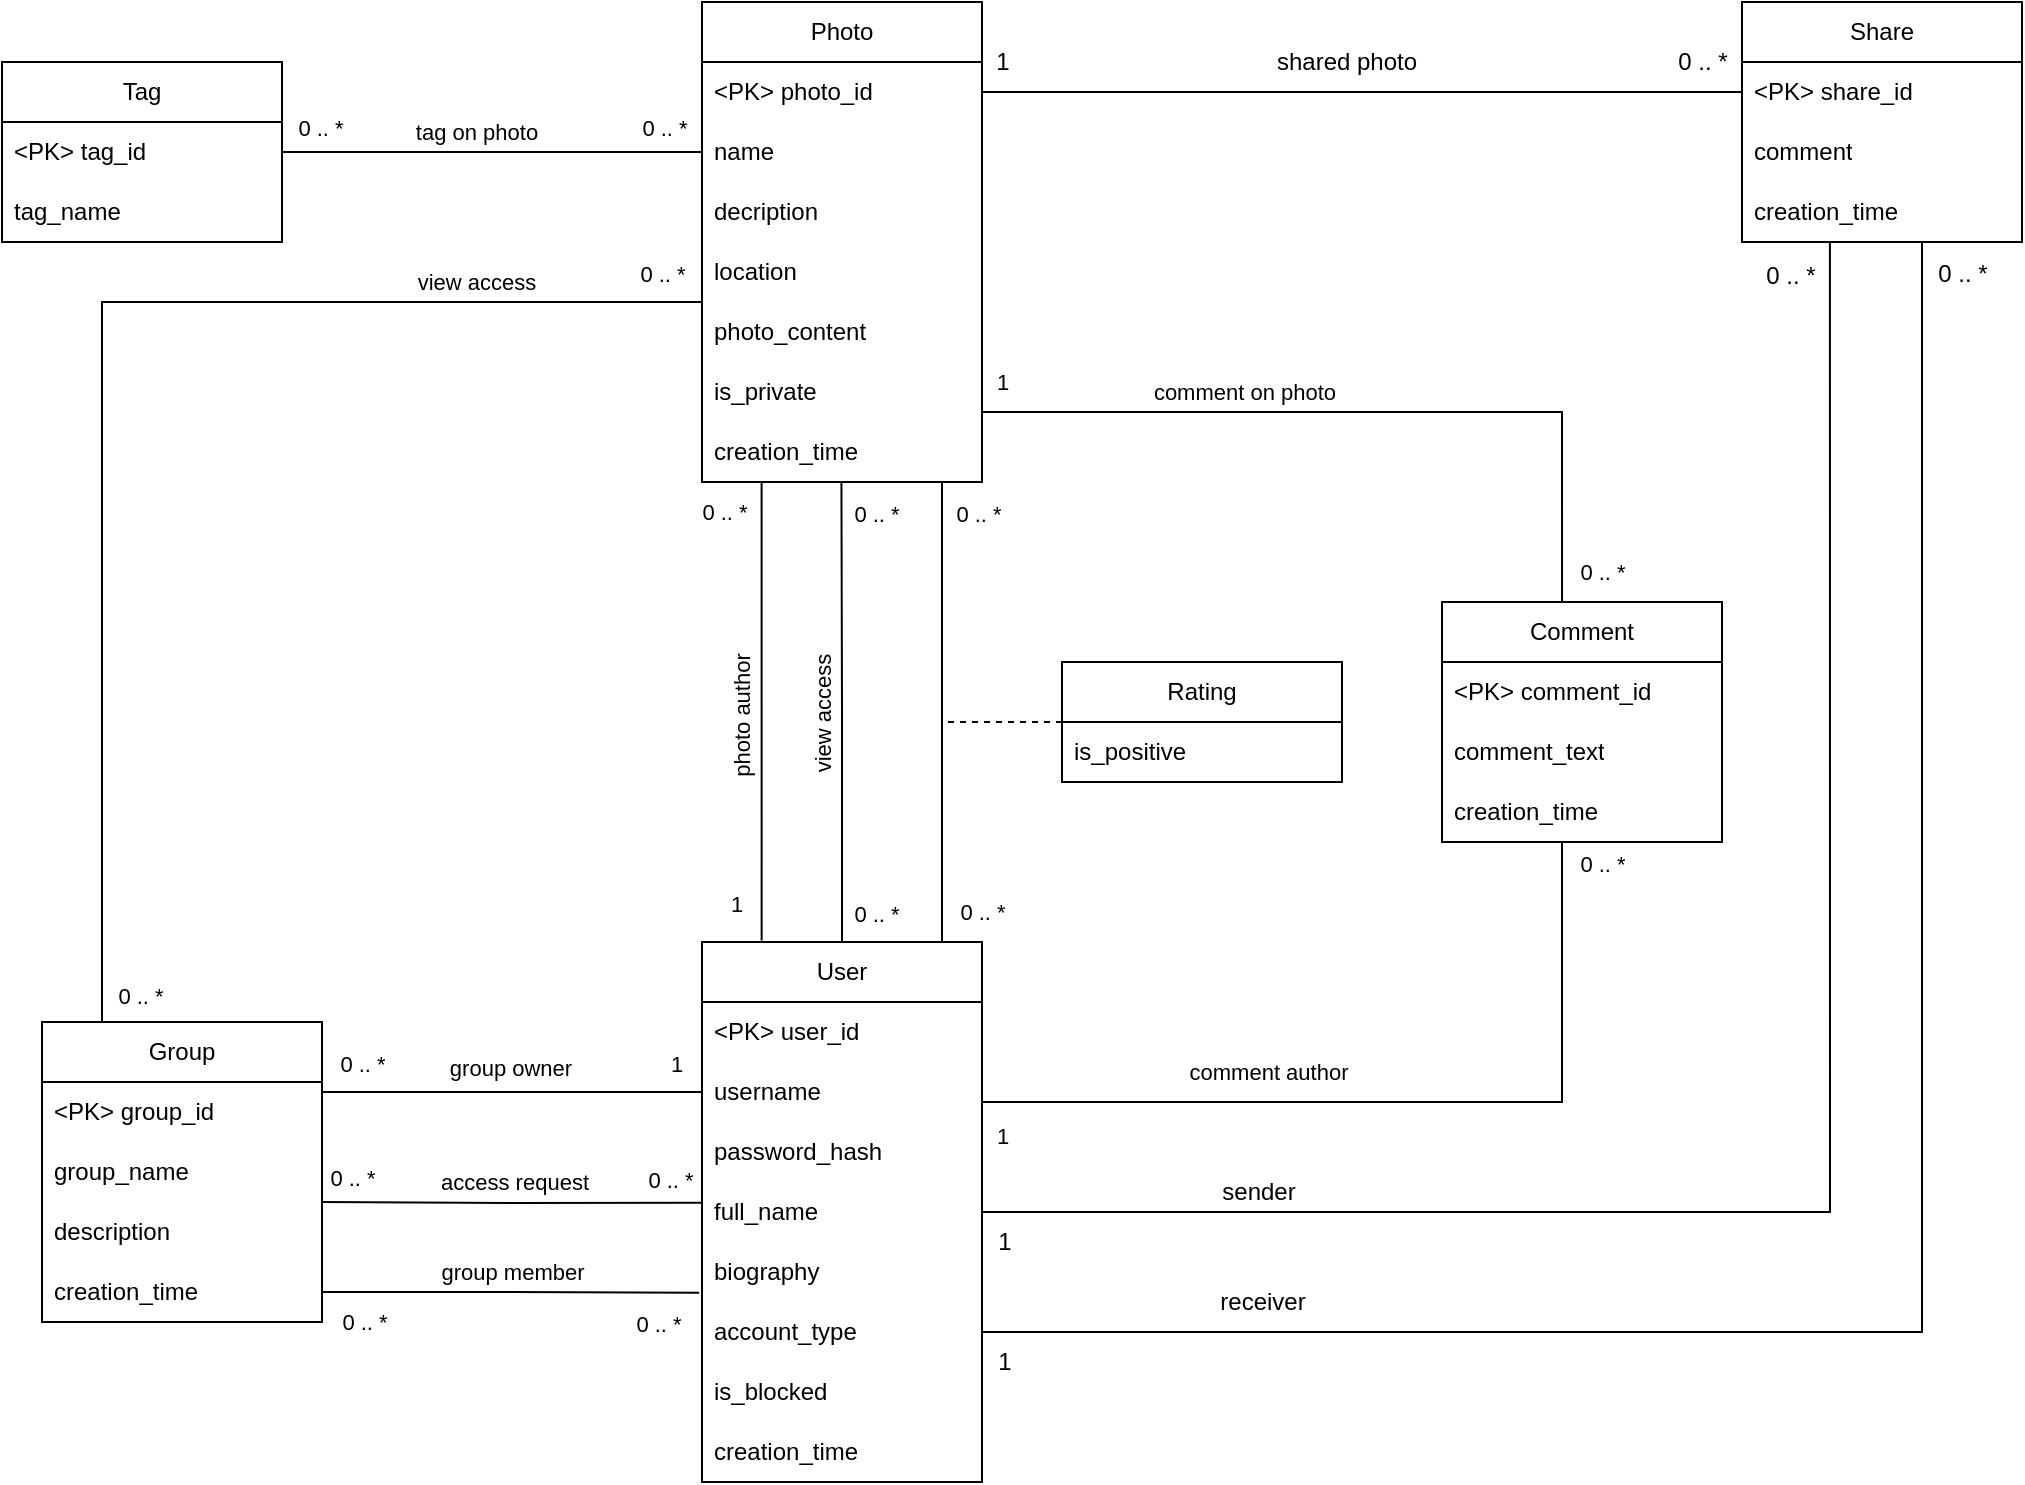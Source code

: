 <mxfile version="24.8.8">
  <diagram name="Page-1" id="BzU-QxzbfAzBX1v63GVS">
    <mxGraphModel dx="841" dy="398" grid="1" gridSize="10" guides="1" tooltips="1" connect="1" arrows="1" fold="1" page="0" pageScale="1" pageWidth="850" pageHeight="1100" math="0" shadow="0">
      <root>
        <mxCell id="0" />
        <mxCell id="1" parent="0" />
        <mxCell id="NRuKNWr_bXtEdtys7Bk1-62" style="edgeStyle=orthogonalEdgeStyle;rounded=0;orthogonalLoop=1;jettySize=auto;html=1;entryX=0.5;entryY=0;entryDx=0;entryDy=0;endArrow=none;endFill=0;" parent="1" source="NRuKNWr_bXtEdtys7Bk1-12" target="NRuKNWr_bXtEdtys7Bk1-43" edge="1">
          <mxGeometry relative="1" as="geometry">
            <Array as="points">
              <mxPoint x="650" y="710" />
            </Array>
          </mxGeometry>
        </mxCell>
        <mxCell id="NRuKNWr_bXtEdtys7Bk1-66" value="0 .. *" style="edgeLabel;html=1;align=center;verticalAlign=middle;resizable=0;points=[];" parent="NRuKNWr_bXtEdtys7Bk1-62" vertex="1" connectable="0">
          <mxGeometry x="-0.852" relative="1" as="geometry">
            <mxPoint x="18" y="-5" as="offset" />
          </mxGeometry>
        </mxCell>
        <mxCell id="NRuKNWr_bXtEdtys7Bk1-67" value="0 .. *" style="edgeLabel;html=1;align=center;verticalAlign=middle;resizable=0;points=[];" parent="NRuKNWr_bXtEdtys7Bk1-62" vertex="1" connectable="0">
          <mxGeometry x="0.858" relative="1" as="geometry">
            <mxPoint x="50" y="-15" as="offset" />
          </mxGeometry>
        </mxCell>
        <mxCell id="NRuKNWr_bXtEdtys7Bk1-12" value="Photo" style="swimlane;fontStyle=0;childLayout=stackLayout;horizontal=1;startSize=30;horizontalStack=0;resizeParent=1;resizeParentMax=0;resizeLast=0;collapsible=1;marginBottom=0;whiteSpace=wrap;html=1;" parent="1" vertex="1">
          <mxGeometry x="530" y="240" width="140" height="240" as="geometry" />
        </mxCell>
        <mxCell id="NRuKNWr_bXtEdtys7Bk1-32" value="&amp;lt;PK&amp;gt; photo_id" style="text;strokeColor=none;fillColor=none;align=left;verticalAlign=middle;spacingLeft=4;spacingRight=4;overflow=hidden;points=[[0,0.5],[1,0.5]];portConstraint=eastwest;rotatable=0;whiteSpace=wrap;html=1;" parent="NRuKNWr_bXtEdtys7Bk1-12" vertex="1">
          <mxGeometry y="30" width="140" height="30" as="geometry" />
        </mxCell>
        <mxCell id="NRuKNWr_bXtEdtys7Bk1-13" value="name" style="text;strokeColor=none;fillColor=none;align=left;verticalAlign=middle;spacingLeft=4;spacingRight=4;overflow=hidden;points=[[0,0.5],[1,0.5]];portConstraint=eastwest;rotatable=0;whiteSpace=wrap;html=1;" parent="NRuKNWr_bXtEdtys7Bk1-12" vertex="1">
          <mxGeometry y="60" width="140" height="30" as="geometry" />
        </mxCell>
        <mxCell id="NRuKNWr_bXtEdtys7Bk1-34" value="decription" style="text;strokeColor=none;fillColor=none;align=left;verticalAlign=middle;spacingLeft=4;spacingRight=4;overflow=hidden;points=[[0,0.5],[1,0.5]];portConstraint=eastwest;rotatable=0;whiteSpace=wrap;html=1;" parent="NRuKNWr_bXtEdtys7Bk1-12" vertex="1">
          <mxGeometry y="90" width="140" height="30" as="geometry" />
        </mxCell>
        <mxCell id="NRuKNWr_bXtEdtys7Bk1-36" value="location" style="text;strokeColor=none;fillColor=none;align=left;verticalAlign=middle;spacingLeft=4;spacingRight=4;overflow=hidden;points=[[0,0.5],[1,0.5]];portConstraint=eastwest;rotatable=0;whiteSpace=wrap;html=1;" parent="NRuKNWr_bXtEdtys7Bk1-12" vertex="1">
          <mxGeometry y="120" width="140" height="30" as="geometry" />
        </mxCell>
        <mxCell id="NRuKNWr_bXtEdtys7Bk1-83" value="photo_content" style="text;strokeColor=none;fillColor=none;align=left;verticalAlign=middle;spacingLeft=4;spacingRight=4;overflow=hidden;points=[[0,0.5],[1,0.5]];portConstraint=eastwest;rotatable=0;whiteSpace=wrap;html=1;" parent="NRuKNWr_bXtEdtys7Bk1-12" vertex="1">
          <mxGeometry y="150" width="140" height="30" as="geometry" />
        </mxCell>
        <mxCell id="NRuKNWr_bXtEdtys7Bk1-104" value="is_private" style="text;strokeColor=none;fillColor=none;align=left;verticalAlign=middle;spacingLeft=4;spacingRight=4;overflow=hidden;points=[[0,0.5],[1,0.5]];portConstraint=eastwest;rotatable=0;whiteSpace=wrap;html=1;" parent="NRuKNWr_bXtEdtys7Bk1-12" vertex="1">
          <mxGeometry y="180" width="140" height="30" as="geometry" />
        </mxCell>
        <mxCell id="NRuKNWr_bXtEdtys7Bk1-33" value="&lt;div&gt;creation_time&lt;/div&gt;" style="text;strokeColor=none;fillColor=none;align=left;verticalAlign=middle;spacingLeft=4;spacingRight=4;overflow=hidden;points=[[0,0.5],[1,0.5]];portConstraint=eastwest;rotatable=0;whiteSpace=wrap;html=1;" parent="NRuKNWr_bXtEdtys7Bk1-12" vertex="1">
          <mxGeometry y="210" width="140" height="30" as="geometry" />
        </mxCell>
        <mxCell id="NRuKNWr_bXtEdtys7Bk1-35" style="edgeStyle=orthogonalEdgeStyle;rounded=0;orthogonalLoop=1;jettySize=auto;html=1;entryX=0;entryY=0.5;entryDx=0;entryDy=0;endArrow=none;endFill=0;" parent="1" source="NRuKNWr_bXtEdtys7Bk1-18" target="NRuKNWr_bXtEdtys7Bk1-13" edge="1">
          <mxGeometry relative="1" as="geometry" />
        </mxCell>
        <mxCell id="NRuKNWr_bXtEdtys7Bk1-81" value="tag on photo" style="edgeLabel;html=1;align=center;verticalAlign=middle;resizable=0;points=[];" parent="NRuKNWr_bXtEdtys7Bk1-35" vertex="1" connectable="0">
          <mxGeometry x="-0.054" y="-1" relative="1" as="geometry">
            <mxPoint x="-3" y="-11" as="offset" />
          </mxGeometry>
        </mxCell>
        <mxCell id="NRuKNWr_bXtEdtys7Bk1-117" value="0 .. *" style="edgeLabel;html=1;align=center;verticalAlign=middle;resizable=0;points=[];" parent="NRuKNWr_bXtEdtys7Bk1-35" vertex="1" connectable="0">
          <mxGeometry x="0.802" y="-1" relative="1" as="geometry">
            <mxPoint x="2" y="-13" as="offset" />
          </mxGeometry>
        </mxCell>
        <mxCell id="NRuKNWr_bXtEdtys7Bk1-118" value="0 .. *" style="edgeLabel;html=1;align=center;verticalAlign=middle;resizable=0;points=[];" parent="NRuKNWr_bXtEdtys7Bk1-35" vertex="1" connectable="0">
          <mxGeometry x="-0.823" y="-1" relative="1" as="geometry">
            <mxPoint y="-13" as="offset" />
          </mxGeometry>
        </mxCell>
        <mxCell id="NRuKNWr_bXtEdtys7Bk1-18" value="Tag" style="swimlane;fontStyle=0;childLayout=stackLayout;horizontal=1;startSize=30;horizontalStack=0;resizeParent=1;resizeParentMax=0;resizeLast=0;collapsible=1;marginBottom=0;whiteSpace=wrap;html=1;" parent="1" vertex="1">
          <mxGeometry x="180" y="270" width="140" height="90" as="geometry" />
        </mxCell>
        <mxCell id="NRuKNWr_bXtEdtys7Bk1-19" value="&amp;lt;PK&amp;gt; tag_id" style="text;strokeColor=none;fillColor=none;align=left;verticalAlign=middle;spacingLeft=4;spacingRight=4;overflow=hidden;points=[[0,0.5],[1,0.5]];portConstraint=eastwest;rotatable=0;whiteSpace=wrap;html=1;" parent="NRuKNWr_bXtEdtys7Bk1-18" vertex="1">
          <mxGeometry y="30" width="140" height="30" as="geometry" />
        </mxCell>
        <mxCell id="kfNEE4POB7VLMLiN3Ern-1" value="tag_name" style="text;strokeColor=none;fillColor=none;align=left;verticalAlign=middle;spacingLeft=4;spacingRight=4;overflow=hidden;points=[[0,0.5],[1,0.5]];portConstraint=eastwest;rotatable=0;whiteSpace=wrap;html=1;" parent="NRuKNWr_bXtEdtys7Bk1-18" vertex="1">
          <mxGeometry y="60" width="140" height="30" as="geometry" />
        </mxCell>
        <mxCell id="NRuKNWr_bXtEdtys7Bk1-68" style="edgeStyle=orthogonalEdgeStyle;rounded=0;orthogonalLoop=1;jettySize=auto;html=1;entryX=1;entryY=0.5;entryDx=0;entryDy=0;endArrow=none;endFill=0;" parent="1" edge="1">
          <mxGeometry relative="1" as="geometry">
            <mxPoint x="960.024" y="545" as="sourcePoint" />
            <mxPoint x="670" y="350" as="targetPoint" />
            <Array as="points">
              <mxPoint x="960" y="445" />
              <mxPoint x="670" y="445" />
            </Array>
          </mxGeometry>
        </mxCell>
        <mxCell id="NRuKNWr_bXtEdtys7Bk1-69" value="1" style="edgeLabel;html=1;align=center;verticalAlign=middle;resizable=0;points=[];" parent="NRuKNWr_bXtEdtys7Bk1-68" vertex="1" connectable="0">
          <mxGeometry x="0.856" relative="1" as="geometry">
            <mxPoint x="10" y="45" as="offset" />
          </mxGeometry>
        </mxCell>
        <mxCell id="NRuKNWr_bXtEdtys7Bk1-70" value="0 .. *" style="edgeLabel;html=1;align=center;verticalAlign=middle;resizable=0;points=[];" parent="NRuKNWr_bXtEdtys7Bk1-68" vertex="1" connectable="0">
          <mxGeometry x="-0.837" y="1" relative="1" as="geometry">
            <mxPoint x="21" y="19" as="offset" />
          </mxGeometry>
        </mxCell>
        <mxCell id="NRuKNWr_bXtEdtys7Bk1-79" value="comment on photo" style="edgeLabel;html=1;align=center;verticalAlign=middle;resizable=0;points=[];" parent="NRuKNWr_bXtEdtys7Bk1-68" vertex="1" connectable="0">
          <mxGeometry x="0.069" y="3" relative="1" as="geometry">
            <mxPoint y="-13" as="offset" />
          </mxGeometry>
        </mxCell>
        <mxCell id="NRuKNWr_bXtEdtys7Bk1-71" style="edgeStyle=orthogonalEdgeStyle;rounded=0;orthogonalLoop=1;jettySize=auto;html=1;entryX=1;entryY=0.5;entryDx=0;entryDy=0;endArrow=none;endFill=0;" parent="1" source="NRuKNWr_bXtEdtys7Bk1-37" target="NRuKNWr_bXtEdtys7Bk1-46" edge="1">
          <mxGeometry relative="1" as="geometry">
            <Array as="points">
              <mxPoint x="960" y="790" />
              <mxPoint x="670" y="790" />
            </Array>
          </mxGeometry>
        </mxCell>
        <mxCell id="NRuKNWr_bXtEdtys7Bk1-72" value="0 .. *" style="edgeLabel;html=1;align=center;verticalAlign=middle;resizable=0;points=[];" parent="NRuKNWr_bXtEdtys7Bk1-71" vertex="1" connectable="0">
          <mxGeometry x="-0.936" relative="1" as="geometry">
            <mxPoint x="20" y="-5" as="offset" />
          </mxGeometry>
        </mxCell>
        <mxCell id="NRuKNWr_bXtEdtys7Bk1-73" value="1" style="edgeLabel;html=1;align=center;verticalAlign=middle;resizable=0;points=[];" parent="NRuKNWr_bXtEdtys7Bk1-71" vertex="1" connectable="0">
          <mxGeometry x="0.942" y="-1" relative="1" as="geometry">
            <mxPoint x="11" y="-54" as="offset" />
          </mxGeometry>
        </mxCell>
        <mxCell id="NRuKNWr_bXtEdtys7Bk1-80" value="comment author" style="edgeLabel;html=1;align=center;verticalAlign=middle;resizable=0;points=[];" parent="NRuKNWr_bXtEdtys7Bk1-71" vertex="1" connectable="0">
          <mxGeometry x="0.557" y="-2" relative="1" as="geometry">
            <mxPoint x="116" y="-13" as="offset" />
          </mxGeometry>
        </mxCell>
        <mxCell id="NRuKNWr_bXtEdtys7Bk1-37" value="Comment" style="swimlane;fontStyle=0;childLayout=stackLayout;horizontal=1;startSize=30;horizontalStack=0;resizeParent=1;resizeParentMax=0;resizeLast=0;collapsible=1;marginBottom=0;whiteSpace=wrap;html=1;" parent="1" vertex="1">
          <mxGeometry x="900" y="540" width="140" height="120" as="geometry" />
        </mxCell>
        <mxCell id="NRuKNWr_bXtEdtys7Bk1-38" value="&amp;lt;PK&amp;gt; comment_id" style="text;strokeColor=none;fillColor=none;align=left;verticalAlign=middle;spacingLeft=4;spacingRight=4;overflow=hidden;points=[[0,0.5],[1,0.5]];portConstraint=eastwest;rotatable=0;whiteSpace=wrap;html=1;" parent="NRuKNWr_bXtEdtys7Bk1-37" vertex="1">
          <mxGeometry y="30" width="140" height="30" as="geometry" />
        </mxCell>
        <mxCell id="NRuKNWr_bXtEdtys7Bk1-39" value="comment_text" style="text;strokeColor=none;fillColor=none;align=left;verticalAlign=middle;spacingLeft=4;spacingRight=4;overflow=hidden;points=[[0,0.5],[1,0.5]];portConstraint=eastwest;rotatable=0;whiteSpace=wrap;html=1;" parent="NRuKNWr_bXtEdtys7Bk1-37" vertex="1">
          <mxGeometry y="60" width="140" height="30" as="geometry" />
        </mxCell>
        <mxCell id="NRuKNWr_bXtEdtys7Bk1-74" value="&lt;div&gt;creation_time&lt;/div&gt;" style="text;strokeColor=none;fillColor=none;align=left;verticalAlign=middle;spacingLeft=4;spacingRight=4;overflow=hidden;points=[[0,0.5],[1,0.5]];portConstraint=eastwest;rotatable=0;whiteSpace=wrap;html=1;" parent="NRuKNWr_bXtEdtys7Bk1-37" vertex="1">
          <mxGeometry y="90" width="140" height="30" as="geometry" />
        </mxCell>
        <mxCell id="NRuKNWr_bXtEdtys7Bk1-75" style="edgeStyle=orthogonalEdgeStyle;rounded=0;orthogonalLoop=1;jettySize=auto;html=1;endArrow=none;endFill=0;exitX=0.213;exitY=-0.003;exitDx=0;exitDy=0;exitPerimeter=0;" parent="1" source="NRuKNWr_bXtEdtys7Bk1-43" edge="1">
          <mxGeometry relative="1" as="geometry">
            <mxPoint x="560" y="480" as="targetPoint" />
            <Array as="points">
              <mxPoint x="560" y="481" />
            </Array>
            <mxPoint x="560" y="680" as="sourcePoint" />
          </mxGeometry>
        </mxCell>
        <mxCell id="NRuKNWr_bXtEdtys7Bk1-76" value="0 .. *" style="edgeLabel;html=1;align=center;verticalAlign=middle;resizable=0;points=[];" parent="NRuKNWr_bXtEdtys7Bk1-75" vertex="1" connectable="0">
          <mxGeometry x="0.868" relative="1" as="geometry">
            <mxPoint x="-19" as="offset" />
          </mxGeometry>
        </mxCell>
        <mxCell id="NRuKNWr_bXtEdtys7Bk1-77" value="1" style="edgeLabel;html=1;align=center;verticalAlign=middle;resizable=0;points=[];" parent="NRuKNWr_bXtEdtys7Bk1-75" vertex="1" connectable="0">
          <mxGeometry x="-0.897" y="1" relative="1" as="geometry">
            <mxPoint x="-12" y="-6" as="offset" />
          </mxGeometry>
        </mxCell>
        <mxCell id="NRuKNWr_bXtEdtys7Bk1-78" value="photo author" style="edgeLabel;html=1;align=center;verticalAlign=middle;resizable=0;points=[];rotation=-90;" parent="NRuKNWr_bXtEdtys7Bk1-75" vertex="1" connectable="0">
          <mxGeometry x="-0.023" y="-2" relative="1" as="geometry">
            <mxPoint x="-12" as="offset" />
          </mxGeometry>
        </mxCell>
        <mxCell id="NRuKNWr_bXtEdtys7Bk1-43" value="User" style="swimlane;fontStyle=0;childLayout=stackLayout;horizontal=1;startSize=30;horizontalStack=0;resizeParent=1;resizeParentMax=0;resizeLast=0;collapsible=1;marginBottom=0;whiteSpace=wrap;html=1;" parent="1" vertex="1">
          <mxGeometry x="530" y="710" width="140" height="270" as="geometry" />
        </mxCell>
        <mxCell id="NRuKNWr_bXtEdtys7Bk1-44" value="&amp;lt;PK&amp;gt; user_id" style="text;strokeColor=none;fillColor=none;align=left;verticalAlign=middle;spacingLeft=4;spacingRight=4;overflow=hidden;points=[[0,0.5],[1,0.5]];portConstraint=eastwest;rotatable=0;whiteSpace=wrap;html=1;" parent="NRuKNWr_bXtEdtys7Bk1-43" vertex="1">
          <mxGeometry y="30" width="140" height="30" as="geometry" />
        </mxCell>
        <mxCell id="NRuKNWr_bXtEdtys7Bk1-49" value="username" style="text;strokeColor=none;fillColor=none;align=left;verticalAlign=middle;spacingLeft=4;spacingRight=4;overflow=hidden;points=[[0,0.5],[1,0.5]];portConstraint=eastwest;rotatable=0;whiteSpace=wrap;html=1;" parent="NRuKNWr_bXtEdtys7Bk1-43" vertex="1">
          <mxGeometry y="60" width="140" height="30" as="geometry" />
        </mxCell>
        <mxCell id="kfNEE4POB7VLMLiN3Ern-2" value="password_hash" style="text;strokeColor=none;fillColor=none;align=left;verticalAlign=middle;spacingLeft=4;spacingRight=4;overflow=hidden;points=[[0,0.5],[1,0.5]];portConstraint=eastwest;rotatable=0;whiteSpace=wrap;html=1;" parent="NRuKNWr_bXtEdtys7Bk1-43" vertex="1">
          <mxGeometry y="90" width="140" height="30" as="geometry" />
        </mxCell>
        <mxCell id="NRuKNWr_bXtEdtys7Bk1-45" value="full_name" style="text;strokeColor=none;fillColor=none;align=left;verticalAlign=middle;spacingLeft=4;spacingRight=4;overflow=hidden;points=[[0,0.5],[1,0.5]];portConstraint=eastwest;rotatable=0;whiteSpace=wrap;html=1;" parent="NRuKNWr_bXtEdtys7Bk1-43" vertex="1">
          <mxGeometry y="120" width="140" height="30" as="geometry" />
        </mxCell>
        <mxCell id="NRuKNWr_bXtEdtys7Bk1-46" value="biography" style="text;strokeColor=none;fillColor=none;align=left;verticalAlign=middle;spacingLeft=4;spacingRight=4;overflow=hidden;points=[[0,0.5],[1,0.5]];portConstraint=eastwest;rotatable=0;whiteSpace=wrap;html=1;" parent="NRuKNWr_bXtEdtys7Bk1-43" vertex="1">
          <mxGeometry y="150" width="140" height="30" as="geometry" />
        </mxCell>
        <mxCell id="NRuKNWr_bXtEdtys7Bk1-50" value="account_type" style="text;strokeColor=none;fillColor=none;align=left;verticalAlign=middle;spacingLeft=4;spacingRight=4;overflow=hidden;points=[[0,0.5],[1,0.5]];portConstraint=eastwest;rotatable=0;whiteSpace=wrap;html=1;" parent="NRuKNWr_bXtEdtys7Bk1-43" vertex="1">
          <mxGeometry y="180" width="140" height="30" as="geometry" />
        </mxCell>
        <mxCell id="NRuKNWr_bXtEdtys7Bk1-112" value="is_blocked" style="text;strokeColor=none;fillColor=none;align=left;verticalAlign=middle;spacingLeft=4;spacingRight=4;overflow=hidden;points=[[0,0.5],[1,0.5]];portConstraint=eastwest;rotatable=0;whiteSpace=wrap;html=1;" parent="NRuKNWr_bXtEdtys7Bk1-43" vertex="1">
          <mxGeometry y="210" width="140" height="30" as="geometry" />
        </mxCell>
        <mxCell id="NRuKNWr_bXtEdtys7Bk1-48" value="&lt;div&gt;creation_time&lt;/div&gt;" style="text;strokeColor=none;fillColor=none;align=left;verticalAlign=middle;spacingLeft=4;spacingRight=4;overflow=hidden;points=[[0,0.5],[1,0.5]];portConstraint=eastwest;rotatable=0;whiteSpace=wrap;html=1;" parent="NRuKNWr_bXtEdtys7Bk1-43" vertex="1">
          <mxGeometry y="240" width="140" height="30" as="geometry" />
        </mxCell>
        <mxCell id="NRuKNWr_bXtEdtys7Bk1-63" style="edgeStyle=orthogonalEdgeStyle;rounded=0;orthogonalLoop=1;jettySize=auto;html=1;endArrow=none;endFill=0;dashed=1;" parent="1" source="NRuKNWr_bXtEdtys7Bk1-54" edge="1">
          <mxGeometry relative="1" as="geometry">
            <mxPoint x="650" y="600" as="targetPoint" />
            <Array as="points">
              <mxPoint x="650" y="600" />
            </Array>
          </mxGeometry>
        </mxCell>
        <mxCell id="NRuKNWr_bXtEdtys7Bk1-54" value="Rating" style="swimlane;fontStyle=0;childLayout=stackLayout;horizontal=1;startSize=30;horizontalStack=0;resizeParent=1;resizeParentMax=0;resizeLast=0;collapsible=1;marginBottom=0;whiteSpace=wrap;html=1;" parent="1" vertex="1">
          <mxGeometry x="710" y="570" width="140" height="60" as="geometry" />
        </mxCell>
        <mxCell id="NRuKNWr_bXtEdtys7Bk1-65" value="is_positive" style="text;strokeColor=none;fillColor=none;align=left;verticalAlign=middle;spacingLeft=4;spacingRight=4;overflow=hidden;points=[[0,0.5],[1,0.5]];portConstraint=eastwest;rotatable=0;whiteSpace=wrap;html=1;" parent="NRuKNWr_bXtEdtys7Bk1-54" vertex="1">
          <mxGeometry y="30" width="140" height="30" as="geometry" />
        </mxCell>
        <mxCell id="NRuKNWr_bXtEdtys7Bk1-102" style="edgeStyle=orthogonalEdgeStyle;rounded=0;orthogonalLoop=1;jettySize=auto;html=1;entryX=0;entryY=0.5;entryDx=0;entryDy=0;endArrow=none;endFill=0;" parent="1" source="NRuKNWr_bXtEdtys7Bk1-84" target="NRuKNWr_bXtEdtys7Bk1-36" edge="1">
          <mxGeometry relative="1" as="geometry">
            <Array as="points">
              <mxPoint x="230" y="390" />
              <mxPoint x="530" y="390" />
            </Array>
          </mxGeometry>
        </mxCell>
        <mxCell id="NRuKNWr_bXtEdtys7Bk1-103" value="view access" style="edgeLabel;html=1;align=center;verticalAlign=middle;resizable=0;points=[];" parent="NRuKNWr_bXtEdtys7Bk1-102" vertex="1" connectable="0">
          <mxGeometry x="0.599" y="-1" relative="1" as="geometry">
            <mxPoint x="7" y="-11" as="offset" />
          </mxGeometry>
        </mxCell>
        <mxCell id="NRuKNWr_bXtEdtys7Bk1-110" value="0 .. *" style="edgeLabel;html=1;align=center;verticalAlign=middle;resizable=0;points=[];" parent="NRuKNWr_bXtEdtys7Bk1-102" vertex="1" connectable="0">
          <mxGeometry x="0.956" y="-3" relative="1" as="geometry">
            <mxPoint x="-23" y="-14" as="offset" />
          </mxGeometry>
        </mxCell>
        <mxCell id="NRuKNWr_bXtEdtys7Bk1-111" value="0 .. *" style="edgeLabel;html=1;align=center;verticalAlign=middle;resizable=0;points=[];" parent="NRuKNWr_bXtEdtys7Bk1-102" vertex="1" connectable="0">
          <mxGeometry x="-0.946" y="-2" relative="1" as="geometry">
            <mxPoint x="17" y="5" as="offset" />
          </mxGeometry>
        </mxCell>
        <mxCell id="NRuKNWr_bXtEdtys7Bk1-84" value="Group" style="swimlane;fontStyle=0;childLayout=stackLayout;horizontal=1;startSize=30;horizontalStack=0;resizeParent=1;resizeParentMax=0;resizeLast=0;collapsible=1;marginBottom=0;whiteSpace=wrap;html=1;" parent="1" vertex="1">
          <mxGeometry x="200" y="750" width="140" height="150" as="geometry" />
        </mxCell>
        <mxCell id="NRuKNWr_bXtEdtys7Bk1-85" value="&amp;lt;PK&amp;gt; group_id" style="text;strokeColor=none;fillColor=none;align=left;verticalAlign=middle;spacingLeft=4;spacingRight=4;overflow=hidden;points=[[0,0.5],[1,0.5]];portConstraint=eastwest;rotatable=0;whiteSpace=wrap;html=1;" parent="NRuKNWr_bXtEdtys7Bk1-84" vertex="1">
          <mxGeometry y="30" width="140" height="30" as="geometry" />
        </mxCell>
        <mxCell id="NRuKNWr_bXtEdtys7Bk1-86" value="group_name" style="text;strokeColor=none;fillColor=none;align=left;verticalAlign=middle;spacingLeft=4;spacingRight=4;overflow=hidden;points=[[0,0.5],[1,0.5]];portConstraint=eastwest;rotatable=0;whiteSpace=wrap;html=1;" parent="NRuKNWr_bXtEdtys7Bk1-84" vertex="1">
          <mxGeometry y="60" width="140" height="30" as="geometry" />
        </mxCell>
        <mxCell id="kmDbwfeA5OfiXAJnIFgU-31" value="description" style="text;strokeColor=none;fillColor=none;align=left;verticalAlign=middle;spacingLeft=4;spacingRight=4;overflow=hidden;points=[[0,0.5],[1,0.5]];portConstraint=eastwest;rotatable=0;whiteSpace=wrap;html=1;" parent="NRuKNWr_bXtEdtys7Bk1-84" vertex="1">
          <mxGeometry y="90" width="140" height="30" as="geometry" />
        </mxCell>
        <mxCell id="NRuKNWr_bXtEdtys7Bk1-90" value="&lt;div&gt;creation_time&lt;/div&gt;" style="text;strokeColor=none;fillColor=none;align=left;verticalAlign=middle;spacingLeft=4;spacingRight=4;overflow=hidden;points=[[0,0.5],[1,0.5]];portConstraint=eastwest;rotatable=0;whiteSpace=wrap;html=1;" parent="NRuKNWr_bXtEdtys7Bk1-84" vertex="1">
          <mxGeometry y="120" width="140" height="30" as="geometry" />
        </mxCell>
        <mxCell id="NRuKNWr_bXtEdtys7Bk1-91" style="edgeStyle=orthogonalEdgeStyle;rounded=0;orthogonalLoop=1;jettySize=auto;html=1;entryX=0;entryY=0.5;entryDx=0;entryDy=0;endArrow=none;endFill=0;" parent="1" source="NRuKNWr_bXtEdtys7Bk1-85" target="NRuKNWr_bXtEdtys7Bk1-49" edge="1">
          <mxGeometry relative="1" as="geometry">
            <Array as="points">
              <mxPoint x="390" y="785" />
              <mxPoint x="390" y="785" />
            </Array>
          </mxGeometry>
        </mxCell>
        <mxCell id="NRuKNWr_bXtEdtys7Bk1-92" value="group owner" style="edgeLabel;html=1;align=center;verticalAlign=middle;resizable=0;points=[];" parent="NRuKNWr_bXtEdtys7Bk1-91" vertex="1" connectable="0">
          <mxGeometry x="-0.105" y="-1" relative="1" as="geometry">
            <mxPoint x="9" y="-13" as="offset" />
          </mxGeometry>
        </mxCell>
        <mxCell id="NRuKNWr_bXtEdtys7Bk1-96" value="1" style="edgeLabel;html=1;align=center;verticalAlign=middle;resizable=0;points=[];" parent="NRuKNWr_bXtEdtys7Bk1-91" vertex="1" connectable="0">
          <mxGeometry x="0.748" y="2" relative="1" as="geometry">
            <mxPoint x="11" y="-12" as="offset" />
          </mxGeometry>
        </mxCell>
        <mxCell id="NRuKNWr_bXtEdtys7Bk1-97" value="0 .. *" style="edgeLabel;html=1;align=center;verticalAlign=middle;resizable=0;points=[];" parent="NRuKNWr_bXtEdtys7Bk1-91" vertex="1" connectable="0">
          <mxGeometry x="-0.822" y="2" relative="1" as="geometry">
            <mxPoint x="3" y="-12" as="offset" />
          </mxGeometry>
        </mxCell>
        <mxCell id="NRuKNWr_bXtEdtys7Bk1-94" style="edgeStyle=orthogonalEdgeStyle;rounded=0;orthogonalLoop=1;jettySize=auto;html=1;endArrow=none;endFill=0;entryX=-0.01;entryY=0.844;entryDx=0;entryDy=0;entryPerimeter=0;" parent="1" source="NRuKNWr_bXtEdtys7Bk1-90" target="NRuKNWr_bXtEdtys7Bk1-46" edge="1">
          <mxGeometry relative="1" as="geometry">
            <mxPoint x="500" y="870" as="targetPoint" />
          </mxGeometry>
        </mxCell>
        <mxCell id="NRuKNWr_bXtEdtys7Bk1-95" value="group member" style="edgeLabel;html=1;align=center;verticalAlign=middle;resizable=0;points=[];" parent="NRuKNWr_bXtEdtys7Bk1-94" vertex="1" connectable="0">
          <mxGeometry x="-0.132" y="-1" relative="1" as="geometry">
            <mxPoint x="13" y="-11" as="offset" />
          </mxGeometry>
        </mxCell>
        <mxCell id="NRuKNWr_bXtEdtys7Bk1-98" value="0 .. *" style="edgeLabel;html=1;align=center;verticalAlign=middle;resizable=0;points=[];" parent="NRuKNWr_bXtEdtys7Bk1-94" vertex="1" connectable="0">
          <mxGeometry x="0.815" relative="1" as="geometry">
            <mxPoint x="-3" y="15" as="offset" />
          </mxGeometry>
        </mxCell>
        <mxCell id="NRuKNWr_bXtEdtys7Bk1-99" value="0 .. *" style="edgeLabel;html=1;align=center;verticalAlign=middle;resizable=0;points=[];" parent="NRuKNWr_bXtEdtys7Bk1-94" vertex="1" connectable="0">
          <mxGeometry x="-0.776" y="1" relative="1" as="geometry">
            <mxPoint y="16" as="offset" />
          </mxGeometry>
        </mxCell>
        <mxCell id="NRuKNWr_bXtEdtys7Bk1-105" style="edgeStyle=orthogonalEdgeStyle;rounded=0;orthogonalLoop=1;jettySize=auto;html=1;entryX=0.498;entryY=0.998;entryDx=0;entryDy=0;entryPerimeter=0;endArrow=none;endFill=0;" parent="1" source="NRuKNWr_bXtEdtys7Bk1-43" target="NRuKNWr_bXtEdtys7Bk1-33" edge="1">
          <mxGeometry relative="1" as="geometry" />
        </mxCell>
        <mxCell id="NRuKNWr_bXtEdtys7Bk1-106" value="view access" style="edgeLabel;html=1;align=center;verticalAlign=middle;resizable=0;points=[];rotation=-90;" parent="NRuKNWr_bXtEdtys7Bk1-105" vertex="1" connectable="0">
          <mxGeometry x="-0.062" y="-3" relative="1" as="geometry">
            <mxPoint x="-13" y="-6" as="offset" />
          </mxGeometry>
        </mxCell>
        <mxCell id="NRuKNWr_bXtEdtys7Bk1-107" value="0 .. *" style="edgeLabel;html=1;align=center;verticalAlign=middle;resizable=0;points=[];" parent="NRuKNWr_bXtEdtys7Bk1-105" vertex="1" connectable="0">
          <mxGeometry x="0.809" relative="1" as="geometry">
            <mxPoint x="17" y="-6" as="offset" />
          </mxGeometry>
        </mxCell>
        <mxCell id="NRuKNWr_bXtEdtys7Bk1-108" value="0 .. *" style="edgeLabel;html=1;align=center;verticalAlign=middle;resizable=0;points=[];" parent="NRuKNWr_bXtEdtys7Bk1-105" vertex="1" connectable="0">
          <mxGeometry x="-0.874" y="-2" relative="1" as="geometry">
            <mxPoint x="15" as="offset" />
          </mxGeometry>
        </mxCell>
        <mxCell id="kmDbwfeA5OfiXAJnIFgU-15" style="edgeStyle=orthogonalEdgeStyle;rounded=0;orthogonalLoop=1;jettySize=auto;html=1;entryX=1;entryY=0.5;entryDx=0;entryDy=0;fontSize=12;startSize=8;endSize=8;endArrow=none;endFill=0;" parent="1" source="kmDbwfeA5OfiXAJnIFgU-9" target="NRuKNWr_bXtEdtys7Bk1-48" edge="1">
          <mxGeometry relative="1" as="geometry">
            <Array as="points">
              <mxPoint x="1140" y="905" />
            </Array>
          </mxGeometry>
        </mxCell>
        <mxCell id="kmDbwfeA5OfiXAJnIFgU-20" value="0 .. *" style="edgeLabel;html=1;align=center;verticalAlign=middle;resizable=0;points=[];fontSize=12;" parent="kmDbwfeA5OfiXAJnIFgU-15" vertex="1" connectable="0">
          <mxGeometry x="-0.971" relative="1" as="geometry">
            <mxPoint x="20" as="offset" />
          </mxGeometry>
        </mxCell>
        <mxCell id="kmDbwfeA5OfiXAJnIFgU-22" value="1" style="edgeLabel;html=1;align=center;verticalAlign=middle;resizable=0;points=[];fontSize=12;" parent="kmDbwfeA5OfiXAJnIFgU-15" vertex="1" connectable="0">
          <mxGeometry x="0.979" y="3" relative="1" as="geometry">
            <mxPoint x="8" y="-34" as="offset" />
          </mxGeometry>
        </mxCell>
        <mxCell id="kmDbwfeA5OfiXAJnIFgU-30" value="receiver" style="edgeLabel;html=1;align=center;verticalAlign=middle;resizable=0;points=[];fontSize=12;" parent="kmDbwfeA5OfiXAJnIFgU-15" vertex="1" connectable="0">
          <mxGeometry x="0.578" y="-1" relative="1" as="geometry">
            <mxPoint x="-27" y="-14" as="offset" />
          </mxGeometry>
        </mxCell>
        <mxCell id="kmDbwfeA5OfiXAJnIFgU-16" style="edgeStyle=orthogonalEdgeStyle;rounded=0;orthogonalLoop=1;jettySize=auto;html=1;fontSize=12;startSize=8;endSize=8;endArrow=none;endFill=0;exitX=0.314;exitY=1;exitDx=0;exitDy=0;exitPerimeter=0;entryX=1;entryY=0.5;entryDx=0;entryDy=0;" parent="1" source="kmDbwfeA5OfiXAJnIFgU-12" target="NRuKNWr_bXtEdtys7Bk1-43" edge="1">
          <mxGeometry relative="1" as="geometry">
            <mxPoint x="800" y="970" as="targetPoint" />
            <mxPoint x="1110" y="400" as="sourcePoint" />
          </mxGeometry>
        </mxCell>
        <mxCell id="kmDbwfeA5OfiXAJnIFgU-19" value="0 .. *" style="edgeLabel;html=1;align=center;verticalAlign=middle;resizable=0;points=[];fontSize=12;" parent="kmDbwfeA5OfiXAJnIFgU-16" vertex="1" connectable="0">
          <mxGeometry x="-0.953" y="2" relative="1" as="geometry">
            <mxPoint x="-22" y="-5" as="offset" />
          </mxGeometry>
        </mxCell>
        <mxCell id="kmDbwfeA5OfiXAJnIFgU-21" value="1" style="edgeLabel;html=1;align=center;verticalAlign=middle;resizable=0;points=[];fontSize=12;" parent="kmDbwfeA5OfiXAJnIFgU-16" vertex="1" connectable="0">
          <mxGeometry x="0.969" relative="1" as="geometry">
            <mxPoint x="-3" y="15" as="offset" />
          </mxGeometry>
        </mxCell>
        <mxCell id="kmDbwfeA5OfiXAJnIFgU-29" value="sender" style="edgeLabel;html=1;align=center;verticalAlign=middle;resizable=0;points=[];fontSize=12;" parent="kmDbwfeA5OfiXAJnIFgU-16" vertex="1" connectable="0">
          <mxGeometry x="0.536" y="-1" relative="1" as="geometry">
            <mxPoint x="-73" y="-9" as="offset" />
          </mxGeometry>
        </mxCell>
        <mxCell id="kmDbwfeA5OfiXAJnIFgU-9" value="Share" style="swimlane;fontStyle=0;childLayout=stackLayout;horizontal=1;startSize=30;horizontalStack=0;resizeParent=1;resizeParentMax=0;resizeLast=0;collapsible=1;marginBottom=0;whiteSpace=wrap;html=1;" parent="1" vertex="1">
          <mxGeometry x="1050" y="240" width="140" height="120" as="geometry" />
        </mxCell>
        <mxCell id="kmDbwfeA5OfiXAJnIFgU-10" value="&amp;lt;PK&amp;gt; share_id" style="text;strokeColor=none;fillColor=none;align=left;verticalAlign=middle;spacingLeft=4;spacingRight=4;overflow=hidden;points=[[0,0.5],[1,0.5]];portConstraint=eastwest;rotatable=0;whiteSpace=wrap;html=1;" parent="kmDbwfeA5OfiXAJnIFgU-9" vertex="1">
          <mxGeometry y="30" width="140" height="30" as="geometry" />
        </mxCell>
        <mxCell id="kmDbwfeA5OfiXAJnIFgU-11" value="comment" style="text;strokeColor=none;fillColor=none;align=left;verticalAlign=middle;spacingLeft=4;spacingRight=4;overflow=hidden;points=[[0,0.5],[1,0.5]];portConstraint=eastwest;rotatable=0;whiteSpace=wrap;html=1;" parent="kmDbwfeA5OfiXAJnIFgU-9" vertex="1">
          <mxGeometry y="60" width="140" height="30" as="geometry" />
        </mxCell>
        <mxCell id="kmDbwfeA5OfiXAJnIFgU-12" value="creation_time" style="text;strokeColor=none;fillColor=none;align=left;verticalAlign=middle;spacingLeft=4;spacingRight=4;overflow=hidden;points=[[0,0.5],[1,0.5]];portConstraint=eastwest;rotatable=0;whiteSpace=wrap;html=1;" parent="kmDbwfeA5OfiXAJnIFgU-9" vertex="1">
          <mxGeometry y="90" width="140" height="30" as="geometry" />
        </mxCell>
        <mxCell id="kmDbwfeA5OfiXAJnIFgU-23" style="edgeStyle=none;curved=1;rounded=0;orthogonalLoop=1;jettySize=auto;html=1;entryX=1;entryY=0.5;entryDx=0;entryDy=0;fontSize=12;startSize=8;endSize=8;endArrow=none;endFill=0;" parent="1" source="kmDbwfeA5OfiXAJnIFgU-10" target="NRuKNWr_bXtEdtys7Bk1-32" edge="1">
          <mxGeometry relative="1" as="geometry" />
        </mxCell>
        <mxCell id="kmDbwfeA5OfiXAJnIFgU-26" value="0 .. *" style="edgeLabel;html=1;align=center;verticalAlign=middle;resizable=0;points=[];fontSize=12;" parent="kmDbwfeA5OfiXAJnIFgU-23" vertex="1" connectable="0">
          <mxGeometry x="-0.939" y="1" relative="1" as="geometry">
            <mxPoint x="-9" y="-16" as="offset" />
          </mxGeometry>
        </mxCell>
        <mxCell id="kmDbwfeA5OfiXAJnIFgU-27" value="1" style="edgeLabel;html=1;align=center;verticalAlign=middle;resizable=0;points=[];fontSize=12;" parent="kmDbwfeA5OfiXAJnIFgU-23" vertex="1" connectable="0">
          <mxGeometry x="0.929" relative="1" as="geometry">
            <mxPoint x="-4" y="-15" as="offset" />
          </mxGeometry>
        </mxCell>
        <mxCell id="kmDbwfeA5OfiXAJnIFgU-28" value="shared photo" style="edgeLabel;html=1;align=center;verticalAlign=middle;resizable=0;points=[];fontSize=12;" parent="kmDbwfeA5OfiXAJnIFgU-23" vertex="1" connectable="0">
          <mxGeometry x="0.041" y="1" relative="1" as="geometry">
            <mxPoint y="-16" as="offset" />
          </mxGeometry>
        </mxCell>
        <mxCell id="KNkIuF2YY7UQ3A0Pol-V-1" style="edgeStyle=orthogonalEdgeStyle;rounded=0;orthogonalLoop=1;jettySize=auto;html=1;entryX=0;entryY=0.848;entryDx=0;entryDy=0;entryPerimeter=0;endArrow=none;endFill=0;" edge="1" parent="1">
          <mxGeometry relative="1" as="geometry">
            <mxPoint x="340" y="839.999" as="sourcePoint" />
            <mxPoint x="530" y="840.41" as="targetPoint" />
          </mxGeometry>
        </mxCell>
        <mxCell id="KNkIuF2YY7UQ3A0Pol-V-2" value="0 .. *" style="edgeLabel;html=1;align=center;verticalAlign=middle;resizable=0;points=[];" vertex="1" connectable="0" parent="KNkIuF2YY7UQ3A0Pol-V-1">
          <mxGeometry x="-0.841" y="2" relative="1" as="geometry">
            <mxPoint y="-10" as="offset" />
          </mxGeometry>
        </mxCell>
        <mxCell id="KNkIuF2YY7UQ3A0Pol-V-3" value="0 .. *" style="edgeLabel;html=1;align=center;verticalAlign=middle;resizable=0;points=[];" vertex="1" connectable="0" parent="KNkIuF2YY7UQ3A0Pol-V-1">
          <mxGeometry x="0.873" y="1" relative="1" as="geometry">
            <mxPoint x="-4" y="-11" as="offset" />
          </mxGeometry>
        </mxCell>
        <mxCell id="KNkIuF2YY7UQ3A0Pol-V-4" value="access request" style="edgeLabel;html=1;align=center;verticalAlign=middle;resizable=0;points=[];" vertex="1" connectable="0" parent="KNkIuF2YY7UQ3A0Pol-V-1">
          <mxGeometry x="0.014" y="-1" relative="1" as="geometry">
            <mxPoint y="-12" as="offset" />
          </mxGeometry>
        </mxCell>
      </root>
    </mxGraphModel>
  </diagram>
</mxfile>
